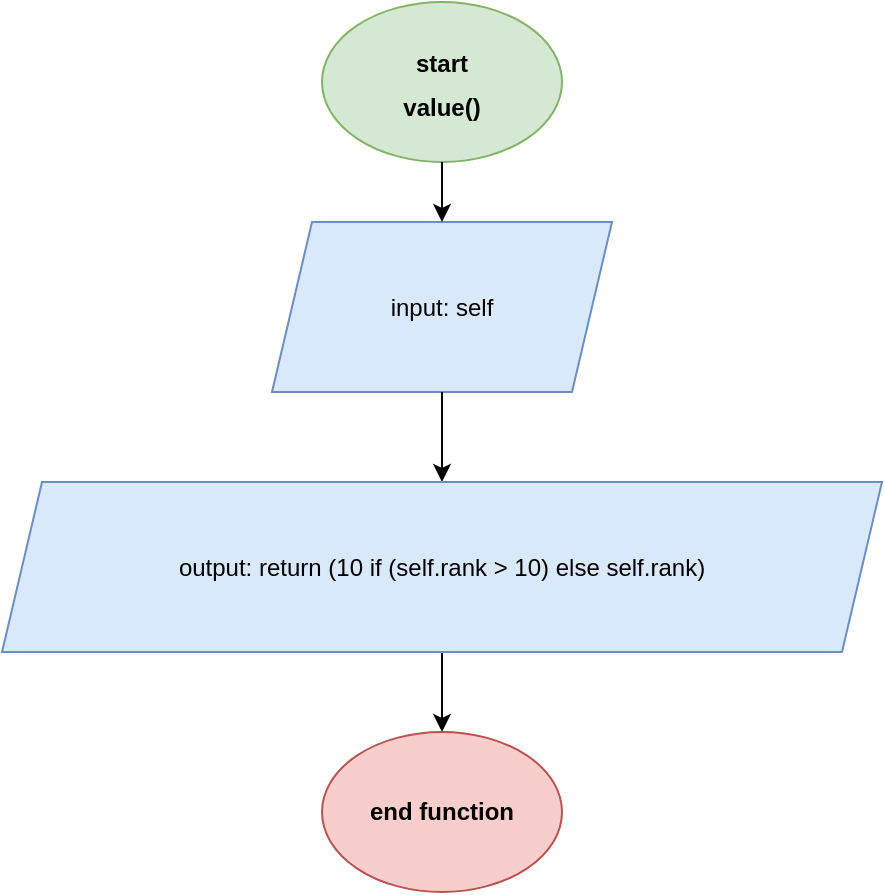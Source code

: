 <mxfile version="20.6.2" type="device"><diagram id="_IliG5weB0Sjs3wH0xqT" name="Side-1"><mxGraphModel dx="2159" dy="833" grid="1" gridSize="10" guides="1" tooltips="1" connect="1" arrows="1" fold="1" page="1" pageScale="1" pageWidth="827" pageHeight="1169" math="0" shadow="0"><root><mxCell id="0"/><mxCell id="1" parent="0"/><mxCell id="7T1pcdFtyaDn_iGlPmQh-2" value="&lt;font style=&quot;font-size: 12px;&quot;&gt;&lt;b&gt;start&lt;br&gt;value()&lt;br&gt;&lt;/b&gt;&lt;/font&gt;" style="ellipse;whiteSpace=wrap;html=1;fontSize=18;fillColor=#d5e8d4;strokeColor=#82b366;" vertex="1" parent="1"><mxGeometry x="-558" y="180" width="120" height="80" as="geometry"/></mxCell><mxCell id="7T1pcdFtyaDn_iGlPmQh-3" value="input: self" style="shape=parallelogram;perimeter=parallelogramPerimeter;whiteSpace=wrap;html=1;fixedSize=1;fontSize=12;fillColor=#dae8fc;strokeColor=#6c8ebf;" vertex="1" parent="1"><mxGeometry x="-583" y="290" width="170" height="85" as="geometry"/></mxCell><mxCell id="7T1pcdFtyaDn_iGlPmQh-5" value="" style="endArrow=classic;html=1;rounded=0;fontSize=12;entryX=0.5;entryY=0;entryDx=0;entryDy=0;" edge="1" parent="1" source="7T1pcdFtyaDn_iGlPmQh-3" target="7T1pcdFtyaDn_iGlPmQh-11"><mxGeometry width="50" height="50" relative="1" as="geometry"><mxPoint x="-505" y="395" as="sourcePoint"/><mxPoint x="-495.783" y="430" as="targetPoint"/></mxGeometry></mxCell><mxCell id="7T1pcdFtyaDn_iGlPmQh-10" value="" style="endArrow=classic;html=1;rounded=0;exitX=0.5;exitY=1;exitDx=0;exitDy=0;entryX=0.5;entryY=0;entryDx=0;entryDy=0;" edge="1" parent="1" source="7T1pcdFtyaDn_iGlPmQh-2" target="7T1pcdFtyaDn_iGlPmQh-3"><mxGeometry width="50" height="50" relative="1" as="geometry"><mxPoint x="-240" y="490" as="sourcePoint"/><mxPoint x="-190" y="440" as="targetPoint"/></mxGeometry></mxCell><mxCell id="7T1pcdFtyaDn_iGlPmQh-15" style="edgeStyle=orthogonalEdgeStyle;rounded=0;orthogonalLoop=1;jettySize=auto;html=1;exitX=0.5;exitY=1;exitDx=0;exitDy=0;entryX=0.5;entryY=0;entryDx=0;entryDy=0;" edge="1" parent="1" source="7T1pcdFtyaDn_iGlPmQh-11" target="7T1pcdFtyaDn_iGlPmQh-13"><mxGeometry relative="1" as="geometry"/></mxCell><mxCell id="7T1pcdFtyaDn_iGlPmQh-11" value="output: return (10 if (self.rank &amp;gt; 10) else self.rank)" style="shape=parallelogram;perimeter=parallelogramPerimeter;whiteSpace=wrap;html=1;fixedSize=1;fontSize=12;fillColor=#dae8fc;strokeColor=#6c8ebf;" vertex="1" parent="1"><mxGeometry x="-718" y="420" width="440" height="85" as="geometry"/></mxCell><mxCell id="7T1pcdFtyaDn_iGlPmQh-13" value="&lt;b&gt;end function&lt;/b&gt;" style="ellipse;whiteSpace=wrap;html=1;fontSize=12;fillColor=#f8cecc;strokeColor=#b85450;" vertex="1" parent="1"><mxGeometry x="-558" y="545" width="120" height="80" as="geometry"/></mxCell></root></mxGraphModel></diagram></mxfile>
